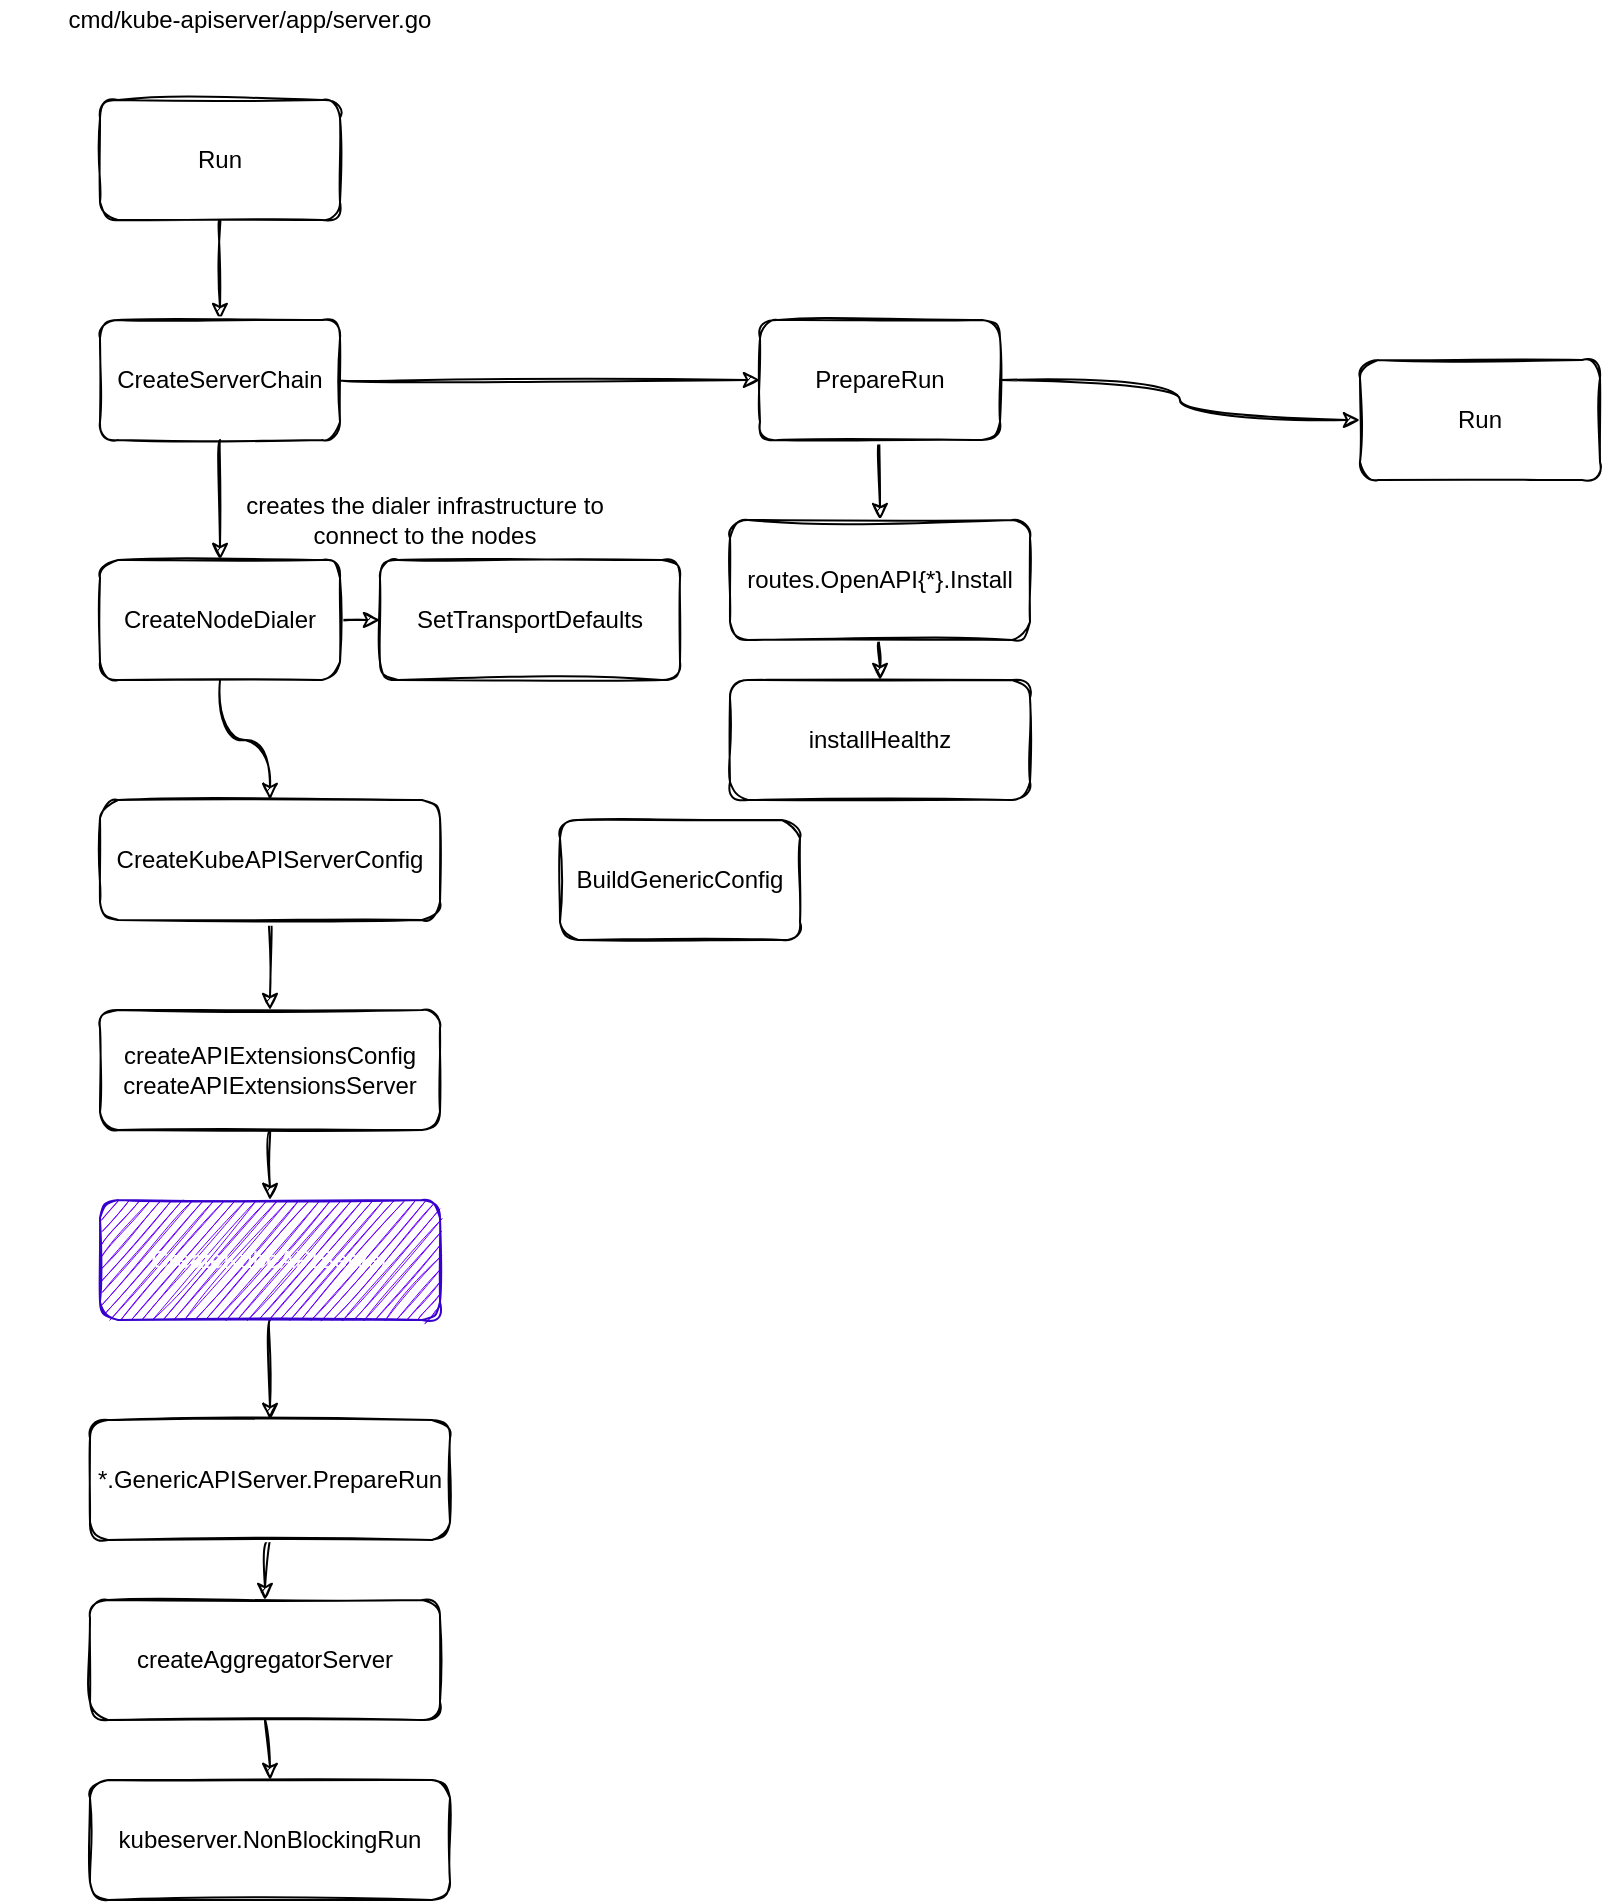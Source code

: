 <mxfile version="14.2.4" type="embed">
    <diagram id="-PA98PKUdKKsn3xazrKu" name="Page-1">
        <mxGraphModel dx="1374" dy="795" grid="1" gridSize="10" guides="1" tooltips="1" connect="1" arrows="1" fold="1" page="1" pageScale="1" pageWidth="827" pageHeight="1169" math="0" shadow="0">
            <root>
                <mxCell id="0"/>
                <mxCell id="1" parent="0"/>
                <mxCell id="7" style="edgeStyle=orthogonalEdgeStyle;orthogonalLoop=1;jettySize=auto;html=1;exitX=0.5;exitY=1;exitDx=0;exitDy=0;sketch=1;curved=1;" edge="1" parent="1" source="2" target="5">
                    <mxGeometry relative="1" as="geometry"/>
                </mxCell>
                <mxCell id="2" value="Run" style="whiteSpace=wrap;html=1;sketch=1;rounded=1;" vertex="1" parent="1">
                    <mxGeometry x="50" y="100" width="120" height="60" as="geometry"/>
                </mxCell>
                <mxCell id="3" value="cmd/kube-apiserver/app/server.go" style="text;html=1;strokeColor=none;fillColor=none;align=center;verticalAlign=middle;whiteSpace=wrap;sketch=1;rounded=1;" vertex="1" parent="1">
                    <mxGeometry y="50" width="250" height="20" as="geometry"/>
                </mxCell>
                <mxCell id="10" style="edgeStyle=orthogonalEdgeStyle;orthogonalLoop=1;jettySize=auto;html=1;exitX=1;exitY=0.5;exitDx=0;exitDy=0;entryX=0;entryY=0.5;entryDx=0;entryDy=0;sketch=1;curved=1;" edge="1" parent="1" source="5" target="9">
                    <mxGeometry relative="1" as="geometry"/>
                </mxCell>
                <mxCell id="17" style="edgeStyle=orthogonalEdgeStyle;orthogonalLoop=1;jettySize=auto;html=1;exitX=0.5;exitY=1;exitDx=0;exitDy=0;entryX=0.5;entryY=0;entryDx=0;entryDy=0;sketch=1;curved=1;" edge="1" parent="1" source="5" target="13">
                    <mxGeometry relative="1" as="geometry"/>
                </mxCell>
                <mxCell id="5" value="CreateServerChain" style="whiteSpace=wrap;html=1;sketch=1;rounded=1;" vertex="1" parent="1">
                    <mxGeometry x="50" y="210" width="120" height="60" as="geometry"/>
                </mxCell>
                <mxCell id="12" style="edgeStyle=orthogonalEdgeStyle;orthogonalLoop=1;jettySize=auto;html=1;exitX=1;exitY=0.5;exitDx=0;exitDy=0;sketch=1;curved=1;" edge="1" parent="1" source="9" target="11">
                    <mxGeometry relative="1" as="geometry"/>
                </mxCell>
                <mxCell id="33" style="edgeStyle=orthogonalEdgeStyle;orthogonalLoop=1;jettySize=auto;html=1;exitX=0.5;exitY=1;exitDx=0;exitDy=0;entryX=0.5;entryY=0;entryDx=0;entryDy=0;sketch=1;curved=1;" edge="1" parent="1" source="9" target="31">
                    <mxGeometry relative="1" as="geometry"/>
                </mxCell>
                <mxCell id="9" value="PrepareRun" style="whiteSpace=wrap;html=1;sketch=1;rounded=1;" vertex="1" parent="1">
                    <mxGeometry x="380" y="210" width="120" height="60" as="geometry"/>
                </mxCell>
                <mxCell id="11" value="Run" style="whiteSpace=wrap;html=1;sketch=1;rounded=1;" vertex="1" parent="1">
                    <mxGeometry x="680" y="230" width="120" height="60" as="geometry"/>
                </mxCell>
                <mxCell id="18" style="edgeStyle=orthogonalEdgeStyle;orthogonalLoop=1;jettySize=auto;html=1;exitX=0.5;exitY=1;exitDx=0;exitDy=0;sketch=1;curved=1;" edge="1" parent="1" source="13" target="14">
                    <mxGeometry relative="1" as="geometry"/>
                </mxCell>
                <mxCell id="36" style="edgeStyle=orthogonalEdgeStyle;orthogonalLoop=1;jettySize=auto;html=1;exitX=1;exitY=0.5;exitDx=0;exitDy=0;entryX=0;entryY=0.5;entryDx=0;entryDy=0;sketch=1;curved=1;" edge="1" parent="1" source="13" target="35">
                    <mxGeometry relative="1" as="geometry"/>
                </mxCell>
                <mxCell id="13" value="CreateNodeDialer" style="whiteSpace=wrap;html=1;sketch=1;rounded=1;" vertex="1" parent="1">
                    <mxGeometry x="50" y="330" width="120" height="60" as="geometry"/>
                </mxCell>
                <mxCell id="25" style="edgeStyle=orthogonalEdgeStyle;orthogonalLoop=1;jettySize=auto;html=1;exitX=0.5;exitY=1;exitDx=0;exitDy=0;sketch=1;curved=1;" edge="1" parent="1" source="14" target="16">
                    <mxGeometry relative="1" as="geometry"/>
                </mxCell>
                <mxCell id="14" value="CreateKubeAPIServerConfig" style="whiteSpace=wrap;html=1;sketch=1;rounded=1;" vertex="1" parent="1">
                    <mxGeometry x="50" y="450" width="170" height="60" as="geometry"/>
                </mxCell>
                <mxCell id="22" style="edgeStyle=orthogonalEdgeStyle;orthogonalLoop=1;jettySize=auto;html=1;exitX=0.5;exitY=1;exitDx=0;exitDy=0;entryX=0.5;entryY=0;entryDx=0;entryDy=0;sketch=1;curved=1;" edge="1" parent="1" source="16" target="21">
                    <mxGeometry relative="1" as="geometry"/>
                </mxCell>
                <mxCell id="16" value="createAPIExtensionsConfig&lt;br&gt;createAPIExtensionsServer" style="whiteSpace=wrap;html=1;sketch=1;rounded=1;" vertex="1" parent="1">
                    <mxGeometry x="50" y="555" width="170" height="60" as="geometry"/>
                </mxCell>
                <mxCell id="24" style="edgeStyle=orthogonalEdgeStyle;orthogonalLoop=1;jettySize=auto;html=1;exitX=0.5;exitY=1;exitDx=0;exitDy=0;entryX=0.5;entryY=0;entryDx=0;entryDy=0;sketch=1;curved=1;" edge="1" parent="1" source="21" target="23">
                    <mxGeometry relative="1" as="geometry"/>
                </mxCell>
                <mxCell id="21" value="CreateKubeAPIServer" style="whiteSpace=wrap;html=1;fillColor=#6a00ff;strokeColor=#3700CC;fontColor=#ffffff;sketch=1;rounded=1;" vertex="1" parent="1">
                    <mxGeometry x="50" y="650" width="170" height="60" as="geometry"/>
                </mxCell>
                <mxCell id="29" style="edgeStyle=orthogonalEdgeStyle;orthogonalLoop=1;jettySize=auto;html=1;exitX=0.5;exitY=1;exitDx=0;exitDy=0;entryX=0.5;entryY=0;entryDx=0;entryDy=0;sketch=1;curved=1;" edge="1" parent="1" source="23" target="28">
                    <mxGeometry relative="1" as="geometry"/>
                </mxCell>
                <mxCell id="23" value="*.GenericAPIServer.PrepareRun" style="whiteSpace=wrap;html=1;sketch=1;rounded=1;" vertex="1" parent="1">
                    <mxGeometry x="45" y="760" width="180" height="60" as="geometry"/>
                </mxCell>
                <mxCell id="26" value="kubeserver.NonBlockingRun" style="whiteSpace=wrap;html=1;sketch=1;rounded=1;" vertex="1" parent="1">
                    <mxGeometry x="45" y="940" width="180" height="60" as="geometry"/>
                </mxCell>
                <mxCell id="30" style="edgeStyle=orthogonalEdgeStyle;orthogonalLoop=1;jettySize=auto;html=1;exitX=0.5;exitY=1;exitDx=0;exitDy=0;entryX=0.5;entryY=0;entryDx=0;entryDy=0;sketch=1;curved=1;" edge="1" parent="1" source="28" target="26">
                    <mxGeometry relative="1" as="geometry"/>
                </mxCell>
                <mxCell id="28" value="createAggregatorServer" style="whiteSpace=wrap;html=1;sketch=1;rounded=1;" vertex="1" parent="1">
                    <mxGeometry x="45" y="850" width="175" height="60" as="geometry"/>
                </mxCell>
                <mxCell id="34" style="edgeStyle=orthogonalEdgeStyle;orthogonalLoop=1;jettySize=auto;html=1;exitX=0.5;exitY=1;exitDx=0;exitDy=0;entryX=0.5;entryY=0;entryDx=0;entryDy=0;sketch=1;curved=1;" edge="1" parent="1" source="31" target="32">
                    <mxGeometry relative="1" as="geometry"/>
                </mxCell>
                <mxCell id="31" value="routes.OpenAPI{*}.Install" style="whiteSpace=wrap;html=1;sketch=1;rounded=1;" vertex="1" parent="1">
                    <mxGeometry x="365" y="310" width="150" height="60" as="geometry"/>
                </mxCell>
                <mxCell id="32" value="installHealthz" style="whiteSpace=wrap;html=1;sketch=1;rounded=1;" vertex="1" parent="1">
                    <mxGeometry x="365" y="390" width="150" height="60" as="geometry"/>
                </mxCell>
                <mxCell id="35" value="SetTransportDefaults" style="whiteSpace=wrap;html=1;sketch=1;rounded=1;" vertex="1" parent="1">
                    <mxGeometry x="190" y="330" width="150" height="60" as="geometry"/>
                </mxCell>
                <mxCell id="37" value="creates the dialer infrastructure to connect to the nodes" style="text;html=1;strokeColor=none;fillColor=none;align=center;verticalAlign=middle;whiteSpace=wrap;rounded=0;sketch=1;" vertex="1" parent="1">
                    <mxGeometry x="100" y="300" width="225" height="20" as="geometry"/>
                </mxCell>
                <mxCell id="38" value="BuildGenericConfig" style="rounded=1;whiteSpace=wrap;html=1;sketch=1;" vertex="1" parent="1">
                    <mxGeometry x="280" y="460" width="120" height="60" as="geometry"/>
                </mxCell>
            </root>
        </mxGraphModel>
    </diagram>
</mxfile>